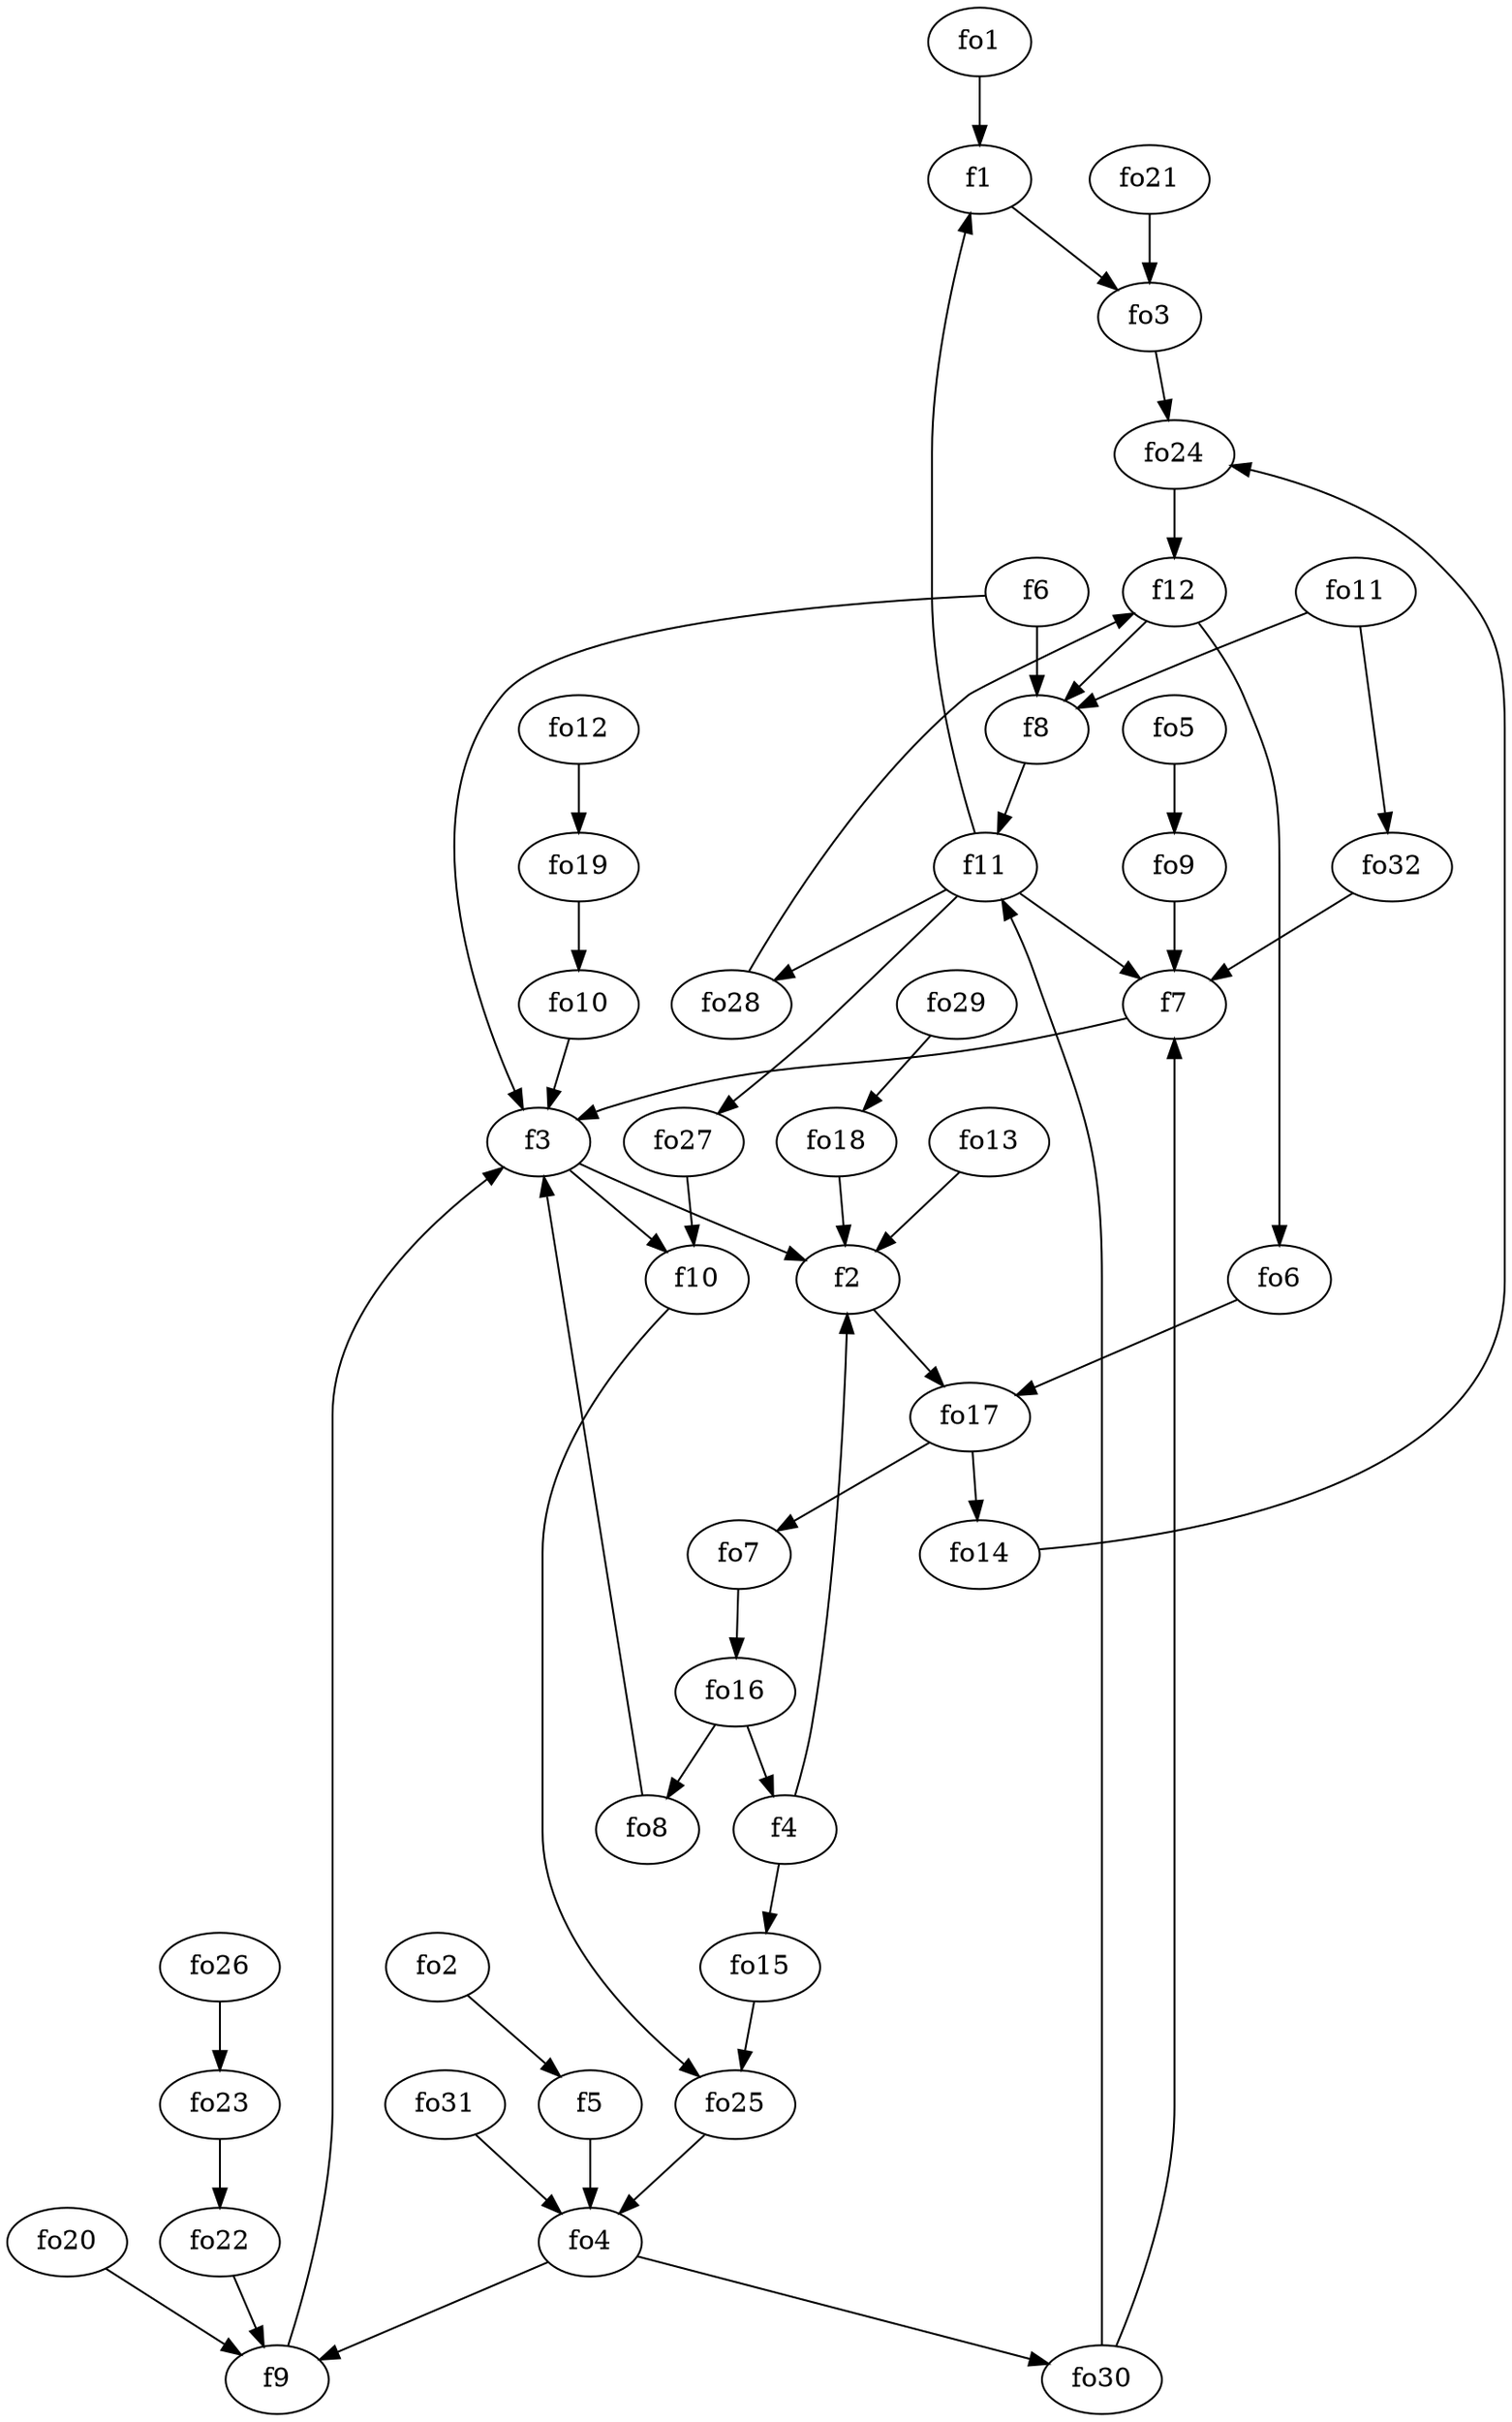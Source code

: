 strict digraph  {
f1;
f2;
f3;
f4;
f5;
f6;
f7;
f8;
f9;
f10;
f11;
f12;
fo1;
fo2;
fo3;
fo4;
fo5;
fo6;
fo7;
fo8;
fo9;
fo10;
fo11;
fo12;
fo13;
fo14;
fo15;
fo16;
fo17;
fo18;
fo19;
fo20;
fo21;
fo22;
fo23;
fo24;
fo25;
fo26;
fo27;
fo28;
fo29;
fo30;
fo31;
fo32;
f1 -> fo3  [weight=2];
f2 -> fo17  [weight=2];
f3 -> f2  [weight=2];
f3 -> f10  [weight=2];
f4 -> fo15  [weight=2];
f4 -> f2  [weight=2];
f5 -> fo4  [weight=2];
f6 -> f3  [weight=2];
f6 -> f8  [weight=2];
f7 -> f3  [weight=2];
f8 -> f11  [weight=2];
f9 -> f3  [weight=2];
f10 -> fo25  [weight=2];
f11 -> fo28  [weight=2];
f11 -> f7  [weight=2];
f11 -> f1  [weight=2];
f11 -> fo27  [weight=2];
f12 -> f8  [weight=2];
f12 -> fo6  [weight=2];
fo1 -> f1  [weight=2];
fo2 -> f5  [weight=2];
fo3 -> fo24  [weight=2];
fo4 -> f9  [weight=2];
fo4 -> fo30  [weight=2];
fo5 -> fo9  [weight=2];
fo6 -> fo17  [weight=2];
fo7 -> fo16  [weight=2];
fo8 -> f3  [weight=2];
fo9 -> f7  [weight=2];
fo10 -> f3  [weight=2];
fo11 -> f8  [weight=2];
fo11 -> fo32  [weight=2];
fo12 -> fo19  [weight=2];
fo13 -> f2  [weight=2];
fo14 -> fo24  [weight=2];
fo15 -> fo25  [weight=2];
fo16 -> f4  [weight=2];
fo16 -> fo8  [weight=2];
fo17 -> fo7  [weight=2];
fo17 -> fo14  [weight=2];
fo18 -> f2  [weight=2];
fo19 -> fo10  [weight=2];
fo20 -> f9  [weight=2];
fo21 -> fo3  [weight=2];
fo22 -> f9  [weight=2];
fo23 -> fo22  [weight=2];
fo24 -> f12  [weight=2];
fo25 -> fo4  [weight=2];
fo26 -> fo23  [weight=2];
fo27 -> f10  [weight=2];
fo28 -> f12  [weight=2];
fo29 -> fo18  [weight=2];
fo30 -> f7  [weight=2];
fo30 -> f11  [weight=2];
fo31 -> fo4  [weight=2];
fo32 -> f7  [weight=2];
}
